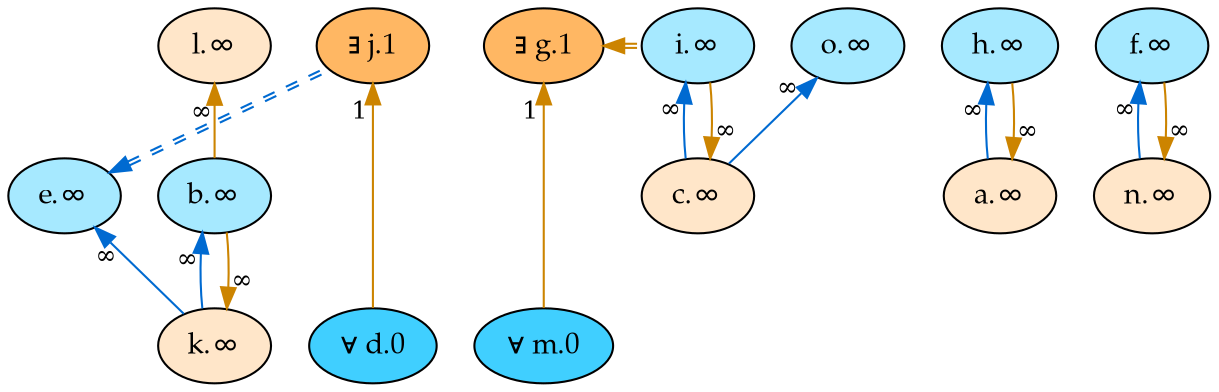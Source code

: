 digraph {
    rankdir="TB"
    node [style=filled fontname="Palatino" fontsize=14]
    node [fillcolor="#40cfff"]
    "d" [label="∀ d.0"]
    "m" [label="∀ m.0"]
    node [fillcolor="#a6e9ff"]
    "h" [label="h.∞"]
    "b" [label="b.∞"]
    "i" [label="i.∞"]
    "o" [label="o.∞"]
    "e" [label="e.∞"]
    "f" [label="f.∞"]
    node [fillcolor="#ffb763"]
    "g" [label="∃ g.1"]
    "j" [label="∃ j.1"]
    node [fillcolor="#ffe6c9"]
    "a" [label="a.∞"]
    "k" [label="k.∞"]
    "l" [label="l.∞"]
    "c" [label="c.∞"]
    "n" [label="n.∞"]
    edge[labeldistance=1.5 fontsize=12]
    edge [color="#006ad1" style="solid" dir="back" taillabel="∞"]
           "h" -> "a" 
           "b" -> "k" 
           "i" -> "c" 
           "o" -> "c" 
           "e" -> "k" 
           "f" -> "n" 
    edge [color="#cc8400" style="solid" dir="back" taillabel="∞"]
           "a" -> "h" 
           "k" -> "b" 
           "l" -> "b" 
           "c" -> "i" 
           "n" -> "f" 
    edge [color="#cc8400" style="solid" dir="back" taillabel="1"]
           "j" -> "d" 
           "g" -> "m" 
    edge [color="#006ad1:#006ad1" style="dashed" dir="back" taillabel="" constraint=false]
           "e" -> "j" 
    edge [color="#cc8400:#cc8400" style="dashed" dir="back" taillabel="" constraint=false]
           "g" -> "i" 
    {rank = max d m}
    {rank = min g j}
}
